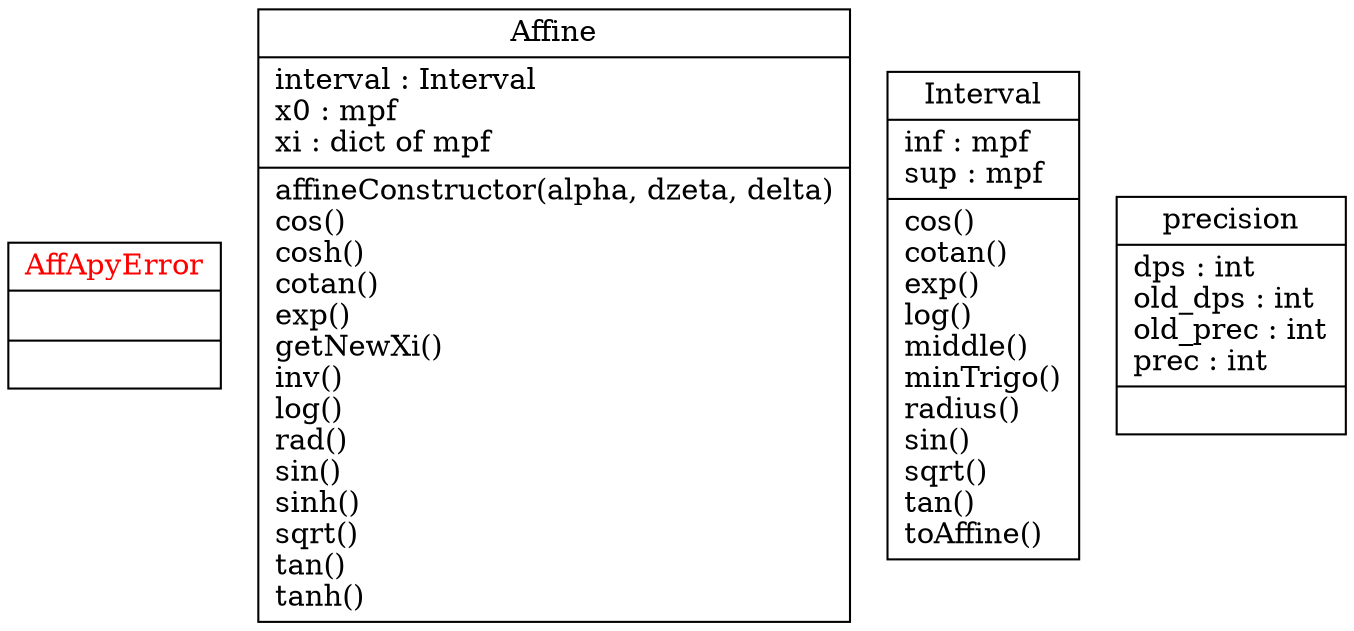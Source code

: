 digraph "classes_AffApy" {
charset="utf-8"
rankdir=BT
"0" [fontcolor="red", label="{AffApyError|\l|}", shape="record"];
"1" [label="{Affine|interval : Interval\lx0 : mpf\lxi : dict of mpf\l|affineConstructor(alpha, dzeta, delta)\lcos()\lcosh()\lcotan()\lexp()\lgetNewXi()\linv()\llog()\lrad()\lsin()\lsinh()\lsqrt()\ltan()\ltanh()\l}", shape="record"];
"3" [label="{Interval|inf : mpf\lsup : mpf\l|cos()\lcotan()\lexp()\llog()\lmiddle()\lminTrigo()\lradius()\lsin()\lsqrt()\ltan()\ltoAffine()\l}", shape="record"];
"4" [label="{precision|dps : int\lold_dps : int\lold_prec : int\lprec : int\l|}", shape="record"];
}
